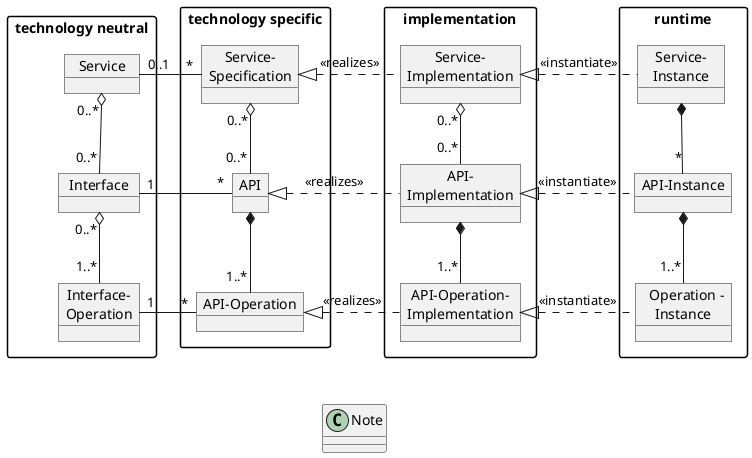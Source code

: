 @startuml
skinparam packageStyle rectangle

package "technology neutral" as tn {
  object "  Service  " as Service
  object " Interface " as Interface
  object "Interface-\nOperation" as i_op

  Service "0..*" o-- "0..*" Interface
  Interface "0..*" o-- "1..*" i_op
}

package "technology specific" as ts {
  object "Service-\nSpecification" as service_spec
  object API
  object "API-Operation" as api_op

  service_spec "0..*" o-- "0..*" API
  API *-- "1..*" api_op
}

package implementation {
  object "Service-\nImplementation" as service_impl
  object "API-\nImplementation" as api_impl
  object "API-Operation-\nImplementation" as api_op_impl

  service_impl "0..*" o-- "0..*" api_impl
  api_impl *-- "1..*" api_op_impl
}

package runtime {
  object "   Service-   \nInstance" as service_instance
  object "API-Instance" as api_instance
  object "  Operation -\nInstance" as op_instance

  service_instance *-- "*" api_instance
  api_instance *-- "1..*" op_instance
}

Service "0..1" - "*" service_spec
Interface "1" - "*" API
i_op "1" - "*" api_op

service_spec <|.  service_impl: <<realizes>>
API <|.   api_impl: <<realizes>>
api_op <|.   api_op_impl: <<realizes>>

service_impl <|. service_instance: <<instantiate>>
api_impl <|. api_instance: <<instantiate>>
api_op_impl <|. op_instance: <<instantiate>>

api_op .[hidden]. Note
api_op_impl .[hidden]. Note

@enduml
